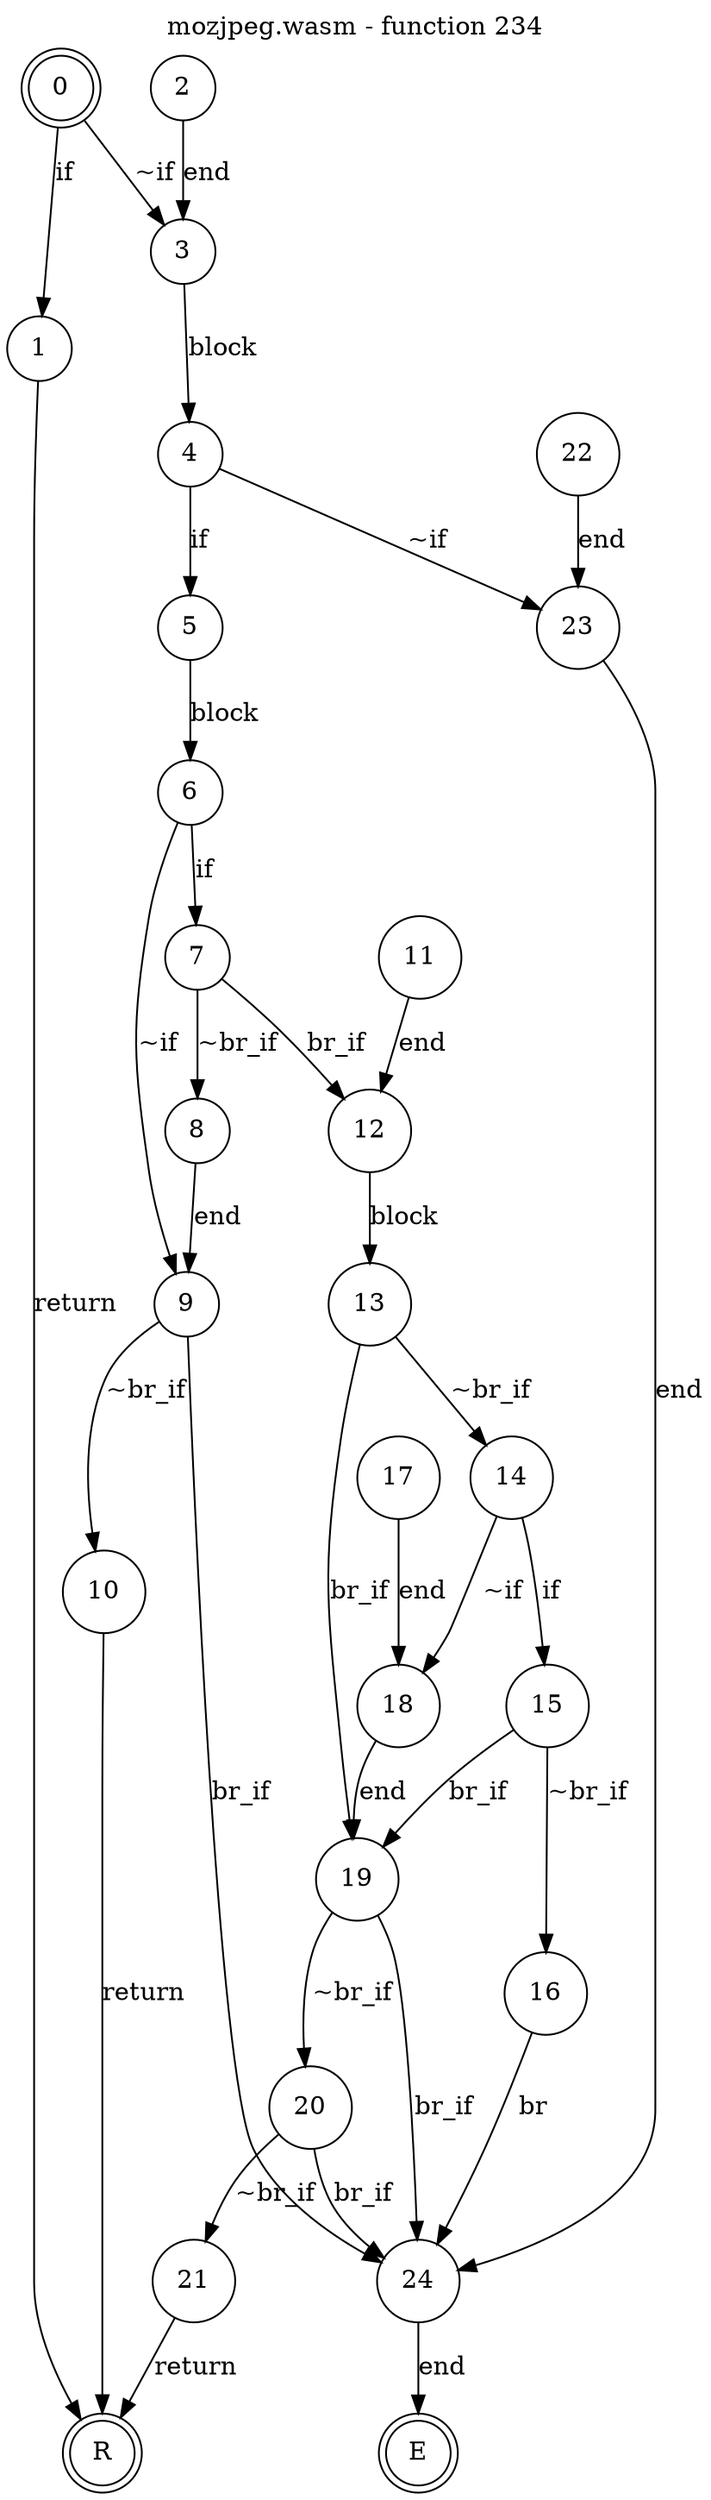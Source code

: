 digraph finite_state_machine {
    label = "mozjpeg.wasm - function 234"
    labelloc =  t
    labelfontsize = 16
    labelfontcolor = black
    labelfontname = "Helvetica"
    node [shape = doublecircle]; 0 E R ;
    node [shape = circle];
    0 -> 1[label="if"];
    0 -> 3[label="~if"];
    1 -> R[label="return"];
    2 -> 3[label="end"];
    3 -> 4[label="block"];
    4 -> 5[label="if"];
    4 -> 23[label="~if"];
    5 -> 6[label="block"];
    6 -> 7[label="if"];
    6 -> 9[label="~if"];
    7 -> 8[label="~br_if"];
    7 -> 12[label="br_if"];
    8 -> 9[label="end"];
    9 -> 10[label="~br_if"];
    9 -> 24[label="br_if"];
    10 -> R[label="return"];
    11 -> 12[label="end"];
    12 -> 13[label="block"];
    13 -> 14[label="~br_if"];
    13 -> 19[label="br_if"];
    14 -> 15[label="if"];
    14 -> 18[label="~if"];
    15 -> 16[label="~br_if"];
    15 -> 19[label="br_if"];
    16 -> 24[label="br"];
    17 -> 18[label="end"];
    18 -> 19[label="end"];
    19 -> 20[label="~br_if"];
    19 -> 24[label="br_if"];
    20 -> 21[label="~br_if"];
    20 -> 24[label="br_if"];
    21 -> R[label="return"];
    22 -> 23[label="end"];
    23 -> 24[label="end"];
    24 -> E[label="end"];
}
